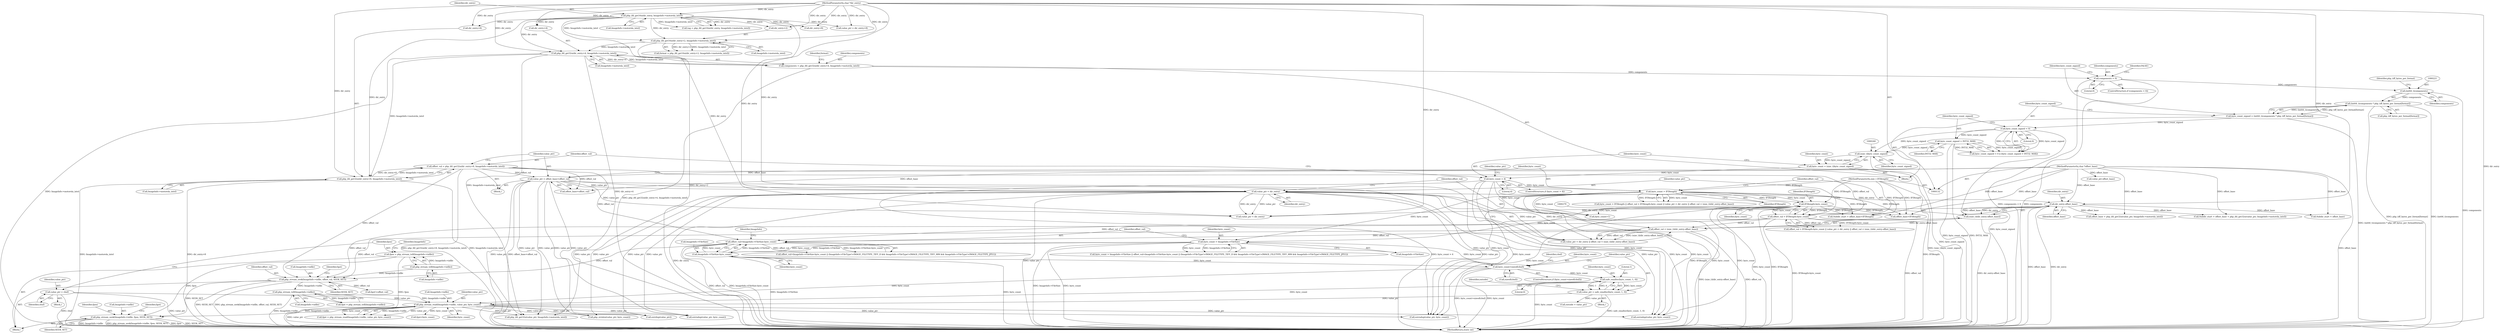 digraph "0_php_082aecfc3a753ad03be82cf14f03ac065723ec92_0@pointer" {
"1000387" [label="(Call,php_stream_seek(ImageInfo->infile, fpos, SEEK_SET))"];
"1000381" [label="(Call,php_stream_read(ImageInfo->infile, value_ptr, byte_count))"];
"1000366" [label="(Call,php_stream_tell(ImageInfo->infile))"];
"1000358" [label="(Call,php_stream_seek(ImageInfo->infile, offset_val, SEEK_SET))"];
"1000354" [label="(Call,php_stream_tell(ImageInfo->infile))"];
"1000292" [label="(Call,offset_val>ImageInfo->FileSize-byte_count)"];
"1000267" [label="(Call,offset_val > IFDlength-byte_count)"];
"1000247" [label="(Call,offset_val = php_ifd_get32u(dir_entry+8, ImageInfo->motorola_intel))"];
"1000249" [label="(Call,php_ifd_get32u(dir_entry+8, ImageInfo->motorola_intel))"];
"1000134" [label="(MethodParameterIn,char *dir_entry)"];
"1000176" [label="(Call,php_ifd_get16u(dir_entry, ImageInfo->motorola_intel))"];
"1000192" [label="(Call,php_ifd_get32u(dir_entry+4, ImageInfo->motorola_intel))"];
"1000183" [label="(Call,php_ifd_get16u(dir_entry+2, ImageInfo->motorola_intel))"];
"1000269" [label="(Call,IFDlength-byte_count)"];
"1000263" [label="(Call,byte_count > IFDlength)"];
"1000243" [label="(Call,byte_count > 4)"];
"1000237" [label="(Call,byte_count = (size_t)byte_count_signed)"];
"1000239" [label="(Call,(size_t)byte_count_signed)"];
"1000228" [label="(Call,byte_count_signed < 0)"];
"1000217" [label="(Call,byte_count_signed = (int64_t)components * php_tiff_bytes_per_format[format])"];
"1000219" [label="(Call,(int64_t)components * php_tiff_bytes_per_format[format])"];
"1000220" [label="(Call,(int64_t)components)"];
"1000211" [label="(Call,components < 0)"];
"1000190" [label="(Call,components = php_ifd_get32u(dir_entry+4, ImageInfo->motorola_intel))"];
"1000231" [label="(Call,byte_count_signed > INT32_MAX)"];
"1000136" [label="(MethodParameterIn,size_t IFDlength)"];
"1000276" [label="(Call,offset_val < (size_t)(dir_entry-offset_base))"];
"1000278" [label="(Call,(size_t)(dir_entry-offset_base))"];
"1000280" [label="(Call,dir_entry-offset_base)"];
"1000273" [label="(Call,value_ptr < dir_entry)"];
"1000256" [label="(Call,value_ptr = offset_base+offset_val)"];
"1000135" [label="(MethodParameterIn,char *offset_base)"];
"1000294" [label="(Call,ImageInfo->FileSize-byte_count)"];
"1000286" [label="(Call,byte_count > ImageInfo->FileSize)"];
"1000349" [label="(Call,value_ptr = cbuf)"];
"1000332" [label="(Call,value_ptr = safe_emalloc(byte_count, 1, 0))"];
"1000334" [label="(Call,safe_emalloc(byte_count, 1, 0))"];
"1000327" [label="(Call,byte_count>sizeof(cbuf))"];
"1000352" [label="(Call,fpos = php_stream_tell(ImageInfo->infile))"];
"1000345" [label="(Identifier,cbuf)"];
"1000276" [label="(Call,offset_val < (size_t)(dir_entry-offset_base))"];
"1000382" [label="(Call,ImageInfo->infile)"];
"1000779" [label="(Call,Subdir_start < offset_base)"];
"1000281" [label="(Identifier,dir_entry)"];
"1000178" [label="(Call,ImageInfo->motorola_intel)"];
"1000270" [label="(Identifier,IFDlength)"];
"1000268" [label="(Identifier,offset_val)"];
"1000196" [label="(Call,ImageInfo->motorola_intel)"];
"1000248" [label="(Identifier,offset_val)"];
"1000242" [label="(ControlStructure,if (byte_count > 4))"];
"1000271" [label="(Identifier,byte_count)"];
"1000219" [label="(Call,(int64_t)components * php_tiff_bytes_per_format[format])"];
"1000334" [label="(Call,safe_emalloc(byte_count, 1, 0))"];
"1000351" [label="(Identifier,cbuf)"];
"1000176" [label="(Call,php_ifd_get16u(dir_entry, ImageInfo->motorola_intel))"];
"1000263" [label="(Call,byte_count > IFDlength)"];
"1000388" [label="(Call,ImageInfo->infile)"];
"1000280" [label="(Call,dir_entry-offset_base)"];
"1000212" [label="(Identifier,components)"];
"1000253" [label="(Call,ImageInfo->motorola_intel)"];
"1000355" [label="(Call,ImageInfo->infile)"];
"1000181" [label="(Call,format = php_ifd_get16u(dir_entry+2, ImageInfo->motorola_intel))"];
"1000782" [label="(Call,Subdir_start > offset_base+IFDlength)"];
"1000262" [label="(Call,byte_count > IFDlength || offset_val > IFDlength-byte_count || value_ptr < dir_entry || offset_val < (size_t)(dir_entry-offset_base))"];
"1000256" [label="(Call,value_ptr = offset_base+offset_val)"];
"1000275" [label="(Identifier,dir_entry)"];
"1000285" [label="(Call,byte_count > ImageInfo->FileSize || offset_val>ImageInfo->FileSize-byte_count || (ImageInfo->FileType!=IMAGE_FILETYPE_TIFF_II && ImageInfo->FileType!=IMAGE_FILETYPE_TIFF_MM && ImageInfo->FileType!=IMAGE_FILETYPE_JPEG))"];
"1000406" [label="(Call,dir_entry+8)"];
"1000224" [label="(Identifier,php_tiff_bytes_per_format)"];
"1000246" [label="(Block,)"];
"1000387" [label="(Call,php_stream_seek(ImageInfo->infile, fpos, SEEK_SET))"];
"1000243" [label="(Call,byte_count > 4)"];
"1000367" [label="(Call,ImageInfo->infile)"];
"1000331" [label="(Block,)"];
"1000247" [label="(Call,offset_val = php_ifd_get32u(dir_entry+8, ImageInfo->motorola_intel))"];
"1000362" [label="(Identifier,offset_val)"];
"1000222" [label="(Identifier,components)"];
"1000193" [label="(Call,dir_entry+4)"];
"1000342" [label="(Block,)"];
"1000216" [label="(Identifier,FALSE)"];
"1000360" [label="(Identifier,ImageInfo)"];
"1000574" [label="(Call,estrndup(value_ptr, byte_count))"];
"1000522" [label="(Call,php_strnlen(value_ptr, byte_count))"];
"1000516" [label="(Call,byte_count>1)"];
"1000239" [label="(Call,(size_t)byte_count_signed)"];
"1000326" [label="(ControlStructure,if (byte_count>sizeof(cbuf)))"];
"1000177" [label="(Identifier,dir_entry)"];
"1000359" [label="(Call,ImageInfo->infile)"];
"1000718" [label="(Call,estrndup(value_ptr, byte_count))"];
"1000220" [label="(Call,(int64_t)components)"];
"1000286" [label="(Call,byte_count > ImageInfo->FileSize)"];
"1000269" [label="(Call,IFDlength-byte_count)"];
"1000273" [label="(Call,value_ptr < dir_entry)"];
"1000227" [label="(Call,byte_count_signed < 0 || (byte_count_signed > INT32_MAX))"];
"1000538" [label="(Call,estrdup(value_ptr))"];
"1000267" [label="(Call,offset_val > IFDlength-byte_count)"];
"1000338" [label="(Call,outside = value_ptr)"];
"1000392" [label="(Identifier,SEEK_SET)"];
"1000250" [label="(Call,dir_entry+8)"];
"1000350" [label="(Identifier,value_ptr)"];
"1000328" [label="(Identifier,byte_count)"];
"1000191" [label="(Identifier,components)"];
"1000327" [label="(Call,byte_count>sizeof(cbuf))"];
"1000295" [label="(Call,ImageInfo->FileSize)"];
"1000192" [label="(Call,php_ifd_get32u(dir_entry+4, ImageInfo->motorola_intel))"];
"1000332" [label="(Call,value_ptr = safe_emalloc(byte_count, 1, 0))"];
"1000278" [label="(Call,(size_t)(dir_entry-offset_base))"];
"1000333" [label="(Identifier,value_ptr)"];
"1000770" [label="(Call,offset_base + php_ifd_get32u(value_ptr, ImageInfo->motorola_intel))"];
"1000318" [label="(Call,value_ptr < dir_entry)"];
"1000228" [label="(Call,byte_count_signed < 0)"];
"1000230" [label="(Literal,0)"];
"1000277" [label="(Identifier,offset_val)"];
"1000187" [label="(Call,ImageInfo->motorola_intel)"];
"1000411" [label="(Call,value_ptr-offset_base)"];
"1000233" [label="(Identifier,INT32_MAX)"];
"1000294" [label="(Call,ImageInfo->FileSize-byte_count)"];
"1000282" [label="(Identifier,offset_base)"];
"1000363" [label="(Identifier,SEEK_SET)"];
"1000292" [label="(Call,offset_val>ImageInfo->FileSize-byte_count)"];
"1000232" [label="(Identifier,byte_count_signed)"];
"1000335" [label="(Identifier,byte_count)"];
"1000274" [label="(Identifier,value_ptr)"];
"1000358" [label="(Call,php_stream_seek(ImageInfo->infile, offset_val, SEEK_SET))"];
"1000218" [label="(Identifier,byte_count_signed)"];
"1000784" [label="(Call,offset_base+IFDlength)"];
"1000365" [label="(Identifier,fgot)"];
"1000245" [label="(Literal,4)"];
"1000266" [label="(Call,offset_val > IFDlength-byte_count || value_ptr < dir_entry || offset_val < (size_t)(dir_entry-offset_base))"];
"1000371" [label="(Call,fgot!=offset_val)"];
"1000238" [label="(Identifier,byte_count)"];
"1000135" [label="(MethodParameterIn,char *offset_base)"];
"1000797" [label="(MethodReturn,static int)"];
"1000353" [label="(Identifier,fpos)"];
"1000136" [label="(MethodParameterIn,size_t IFDlength)"];
"1000249" [label="(Call,php_ifd_get32u(dir_entry+8, ImageInfo->motorola_intel))"];
"1000184" [label="(Call,dir_entry+2)"];
"1000264" [label="(Identifier,byte_count)"];
"1000244" [label="(Identifier,byte_count)"];
"1000229" [label="(Identifier,byte_count_signed)"];
"1000405" [label="(Identifier,value_ptr)"];
"1000272" [label="(Call,value_ptr < dir_entry || offset_val < (size_t)(dir_entry-offset_base))"];
"1000339" [label="(Identifier,outside)"];
"1000293" [label="(Identifier,offset_val)"];
"1000190" [label="(Call,components = php_ifd_get32u(dir_entry+4, ImageInfo->motorola_intel))"];
"1000258" [label="(Call,offset_base+offset_val)"];
"1000283" [label="(Block,)"];
"1000379" [label="(Call,fgot = php_stream_read(ImageInfo->infile, value_ptr, byte_count))"];
"1000241" [label="(Identifier,byte_count_signed)"];
"1000223" [label="(Call,php_tiff_bytes_per_format[format])"];
"1000381" [label="(Call,php_stream_read(ImageInfo->infile, value_ptr, byte_count))"];
"1000349" [label="(Call,value_ptr = cbuf)"];
"1000354" [label="(Call,php_stream_tell(ImageInfo->infile))"];
"1000211" [label="(Call,components < 0)"];
"1000772" [label="(Call,php_ifd_get32u(value_ptr, ImageInfo->motorola_intel))"];
"1000394" [label="(Call,fgot<byte_count)"];
"1000288" [label="(Call,ImageInfo->FileSize)"];
"1000183" [label="(Call,php_ifd_get16u(dir_entry+2, ImageInfo->motorola_intel))"];
"1000329" [label="(Call,sizeof(cbuf))"];
"1000352" [label="(Call,fpos = php_stream_tell(ImageInfo->infile))"];
"1000231" [label="(Call,byte_count_signed > INT32_MAX)"];
"1000336" [label="(Literal,1)"];
"1000291" [label="(Call,offset_val>ImageInfo->FileSize-byte_count || (ImageInfo->FileType!=IMAGE_FILETYPE_TIFF_II && ImageInfo->FileType!=IMAGE_FILETYPE_TIFF_MM && ImageInfo->FileType!=IMAGE_FILETYPE_JPEG))"];
"1000298" [label="(Identifier,byte_count)"];
"1000265" [label="(Identifier,IFDlength)"];
"1000202" [label="(Identifier,format)"];
"1000395" [label="(Identifier,fgot)"];
"1000404" [label="(Call,value_ptr = dir_entry+8)"];
"1000386" [label="(Identifier,byte_count)"];
"1000391" [label="(Identifier,fpos)"];
"1000174" [label="(Call,tag = php_ifd_get16u(dir_entry, ImageInfo->motorola_intel))"];
"1000768" [label="(Call,Subdir_start = offset_base + php_ifd_get32u(value_ptr, ImageInfo->motorola_intel))"];
"1000337" [label="(Literal,0)"];
"1000210" [label="(ControlStructure,if (components < 0))"];
"1000237" [label="(Call,byte_count = (size_t)byte_count_signed)"];
"1000217" [label="(Call,byte_count_signed = (int64_t)components * php_tiff_bytes_per_format[format])"];
"1000213" [label="(Literal,0)"];
"1000709" [label="(Call,estrndup(value_ptr, byte_count))"];
"1000302" [label="(Identifier,ImageInfo)"];
"1000141" [label="(Block,)"];
"1000366" [label="(Call,php_stream_tell(ImageInfo->infile))"];
"1000257" [label="(Identifier,value_ptr)"];
"1000385" [label="(Identifier,value_ptr)"];
"1000287" [label="(Identifier,byte_count)"];
"1000364" [label="(Call,fgot = php_stream_tell(ImageInfo->infile))"];
"1000134" [label="(MethodParameterIn,char *dir_entry)"];
"1000387" -> "1000283"  [label="AST: "];
"1000387" -> "1000392"  [label="CFG: "];
"1000388" -> "1000387"  [label="AST: "];
"1000391" -> "1000387"  [label="AST: "];
"1000392" -> "1000387"  [label="AST: "];
"1000395" -> "1000387"  [label="CFG: "];
"1000387" -> "1000797"  [label="DDG: SEEK_SET"];
"1000387" -> "1000797"  [label="DDG: ImageInfo->infile"];
"1000387" -> "1000797"  [label="DDG: php_stream_seek(ImageInfo->infile, fpos, SEEK_SET)"];
"1000387" -> "1000797"  [label="DDG: fpos"];
"1000381" -> "1000387"  [label="DDG: ImageInfo->infile"];
"1000352" -> "1000387"  [label="DDG: fpos"];
"1000358" -> "1000387"  [label="DDG: SEEK_SET"];
"1000381" -> "1000379"  [label="AST: "];
"1000381" -> "1000386"  [label="CFG: "];
"1000382" -> "1000381"  [label="AST: "];
"1000385" -> "1000381"  [label="AST: "];
"1000386" -> "1000381"  [label="AST: "];
"1000379" -> "1000381"  [label="CFG: "];
"1000381" -> "1000797"  [label="DDG: value_ptr"];
"1000381" -> "1000379"  [label="DDG: ImageInfo->infile"];
"1000381" -> "1000379"  [label="DDG: value_ptr"];
"1000381" -> "1000379"  [label="DDG: byte_count"];
"1000366" -> "1000381"  [label="DDG: ImageInfo->infile"];
"1000349" -> "1000381"  [label="DDG: value_ptr"];
"1000332" -> "1000381"  [label="DDG: value_ptr"];
"1000327" -> "1000381"  [label="DDG: byte_count"];
"1000334" -> "1000381"  [label="DDG: byte_count"];
"1000381" -> "1000394"  [label="DDG: byte_count"];
"1000381" -> "1000522"  [label="DDG: value_ptr"];
"1000381" -> "1000538"  [label="DDG: value_ptr"];
"1000381" -> "1000574"  [label="DDG: value_ptr"];
"1000381" -> "1000709"  [label="DDG: value_ptr"];
"1000381" -> "1000718"  [label="DDG: value_ptr"];
"1000381" -> "1000772"  [label="DDG: value_ptr"];
"1000366" -> "1000364"  [label="AST: "];
"1000366" -> "1000367"  [label="CFG: "];
"1000367" -> "1000366"  [label="AST: "];
"1000364" -> "1000366"  [label="CFG: "];
"1000366" -> "1000797"  [label="DDG: ImageInfo->infile"];
"1000366" -> "1000364"  [label="DDG: ImageInfo->infile"];
"1000358" -> "1000366"  [label="DDG: ImageInfo->infile"];
"1000358" -> "1000283"  [label="AST: "];
"1000358" -> "1000363"  [label="CFG: "];
"1000359" -> "1000358"  [label="AST: "];
"1000362" -> "1000358"  [label="AST: "];
"1000363" -> "1000358"  [label="AST: "];
"1000365" -> "1000358"  [label="CFG: "];
"1000358" -> "1000797"  [label="DDG: php_stream_seek(ImageInfo->infile, offset_val, SEEK_SET)"];
"1000358" -> "1000797"  [label="DDG: SEEK_SET"];
"1000354" -> "1000358"  [label="DDG: ImageInfo->infile"];
"1000292" -> "1000358"  [label="DDG: offset_val"];
"1000267" -> "1000358"  [label="DDG: offset_val"];
"1000276" -> "1000358"  [label="DDG: offset_val"];
"1000247" -> "1000358"  [label="DDG: offset_val"];
"1000358" -> "1000371"  [label="DDG: offset_val"];
"1000354" -> "1000352"  [label="AST: "];
"1000354" -> "1000355"  [label="CFG: "];
"1000355" -> "1000354"  [label="AST: "];
"1000352" -> "1000354"  [label="CFG: "];
"1000354" -> "1000352"  [label="DDG: ImageInfo->infile"];
"1000292" -> "1000291"  [label="AST: "];
"1000292" -> "1000294"  [label="CFG: "];
"1000293" -> "1000292"  [label="AST: "];
"1000294" -> "1000292"  [label="AST: "];
"1000302" -> "1000292"  [label="CFG: "];
"1000291" -> "1000292"  [label="CFG: "];
"1000292" -> "1000797"  [label="DDG: ImageInfo->FileSize-byte_count"];
"1000292" -> "1000797"  [label="DDG: offset_val"];
"1000292" -> "1000291"  [label="DDG: offset_val"];
"1000292" -> "1000291"  [label="DDG: ImageInfo->FileSize-byte_count"];
"1000267" -> "1000292"  [label="DDG: offset_val"];
"1000276" -> "1000292"  [label="DDG: offset_val"];
"1000247" -> "1000292"  [label="DDG: offset_val"];
"1000294" -> "1000292"  [label="DDG: ImageInfo->FileSize"];
"1000294" -> "1000292"  [label="DDG: byte_count"];
"1000267" -> "1000266"  [label="AST: "];
"1000267" -> "1000269"  [label="CFG: "];
"1000268" -> "1000267"  [label="AST: "];
"1000269" -> "1000267"  [label="AST: "];
"1000274" -> "1000267"  [label="CFG: "];
"1000266" -> "1000267"  [label="CFG: "];
"1000267" -> "1000797"  [label="DDG: IFDlength-byte_count"];
"1000267" -> "1000797"  [label="DDG: offset_val"];
"1000267" -> "1000266"  [label="DDG: offset_val"];
"1000267" -> "1000266"  [label="DDG: IFDlength-byte_count"];
"1000247" -> "1000267"  [label="DDG: offset_val"];
"1000269" -> "1000267"  [label="DDG: IFDlength"];
"1000269" -> "1000267"  [label="DDG: byte_count"];
"1000267" -> "1000276"  [label="DDG: offset_val"];
"1000247" -> "1000246"  [label="AST: "];
"1000247" -> "1000249"  [label="CFG: "];
"1000248" -> "1000247"  [label="AST: "];
"1000249" -> "1000247"  [label="AST: "];
"1000257" -> "1000247"  [label="CFG: "];
"1000247" -> "1000797"  [label="DDG: php_ifd_get32u(dir_entry+8, ImageInfo->motorola_intel)"];
"1000249" -> "1000247"  [label="DDG: dir_entry+8"];
"1000249" -> "1000247"  [label="DDG: ImageInfo->motorola_intel"];
"1000247" -> "1000256"  [label="DDG: offset_val"];
"1000247" -> "1000258"  [label="DDG: offset_val"];
"1000249" -> "1000253"  [label="CFG: "];
"1000250" -> "1000249"  [label="AST: "];
"1000253" -> "1000249"  [label="AST: "];
"1000249" -> "1000797"  [label="DDG: ImageInfo->motorola_intel"];
"1000249" -> "1000797"  [label="DDG: dir_entry+8"];
"1000134" -> "1000249"  [label="DDG: dir_entry"];
"1000176" -> "1000249"  [label="DDG: dir_entry"];
"1000192" -> "1000249"  [label="DDG: ImageInfo->motorola_intel"];
"1000249" -> "1000772"  [label="DDG: ImageInfo->motorola_intel"];
"1000134" -> "1000132"  [label="AST: "];
"1000134" -> "1000797"  [label="DDG: dir_entry"];
"1000134" -> "1000176"  [label="DDG: dir_entry"];
"1000134" -> "1000183"  [label="DDG: dir_entry"];
"1000134" -> "1000184"  [label="DDG: dir_entry"];
"1000134" -> "1000192"  [label="DDG: dir_entry"];
"1000134" -> "1000193"  [label="DDG: dir_entry"];
"1000134" -> "1000250"  [label="DDG: dir_entry"];
"1000134" -> "1000273"  [label="DDG: dir_entry"];
"1000134" -> "1000280"  [label="DDG: dir_entry"];
"1000134" -> "1000318"  [label="DDG: dir_entry"];
"1000134" -> "1000404"  [label="DDG: dir_entry"];
"1000134" -> "1000406"  [label="DDG: dir_entry"];
"1000176" -> "1000174"  [label="AST: "];
"1000176" -> "1000178"  [label="CFG: "];
"1000177" -> "1000176"  [label="AST: "];
"1000178" -> "1000176"  [label="AST: "];
"1000174" -> "1000176"  [label="CFG: "];
"1000176" -> "1000174"  [label="DDG: dir_entry"];
"1000176" -> "1000174"  [label="DDG: ImageInfo->motorola_intel"];
"1000176" -> "1000183"  [label="DDG: dir_entry"];
"1000176" -> "1000183"  [label="DDG: ImageInfo->motorola_intel"];
"1000176" -> "1000184"  [label="DDG: dir_entry"];
"1000176" -> "1000192"  [label="DDG: dir_entry"];
"1000176" -> "1000193"  [label="DDG: dir_entry"];
"1000176" -> "1000250"  [label="DDG: dir_entry"];
"1000176" -> "1000273"  [label="DDG: dir_entry"];
"1000176" -> "1000318"  [label="DDG: dir_entry"];
"1000176" -> "1000404"  [label="DDG: dir_entry"];
"1000176" -> "1000406"  [label="DDG: dir_entry"];
"1000192" -> "1000190"  [label="AST: "];
"1000192" -> "1000196"  [label="CFG: "];
"1000193" -> "1000192"  [label="AST: "];
"1000196" -> "1000192"  [label="AST: "];
"1000190" -> "1000192"  [label="CFG: "];
"1000192" -> "1000797"  [label="DDG: dir_entry+4"];
"1000192" -> "1000797"  [label="DDG: ImageInfo->motorola_intel"];
"1000192" -> "1000190"  [label="DDG: dir_entry+4"];
"1000192" -> "1000190"  [label="DDG: ImageInfo->motorola_intel"];
"1000183" -> "1000192"  [label="DDG: ImageInfo->motorola_intel"];
"1000192" -> "1000772"  [label="DDG: ImageInfo->motorola_intel"];
"1000183" -> "1000181"  [label="AST: "];
"1000183" -> "1000187"  [label="CFG: "];
"1000184" -> "1000183"  [label="AST: "];
"1000187" -> "1000183"  [label="AST: "];
"1000181" -> "1000183"  [label="CFG: "];
"1000183" -> "1000797"  [label="DDG: dir_entry+2"];
"1000183" -> "1000181"  [label="DDG: dir_entry+2"];
"1000183" -> "1000181"  [label="DDG: ImageInfo->motorola_intel"];
"1000269" -> "1000271"  [label="CFG: "];
"1000270" -> "1000269"  [label="AST: "];
"1000271" -> "1000269"  [label="AST: "];
"1000269" -> "1000797"  [label="DDG: IFDlength"];
"1000269" -> "1000797"  [label="DDG: byte_count"];
"1000263" -> "1000269"  [label="DDG: IFDlength"];
"1000263" -> "1000269"  [label="DDG: byte_count"];
"1000136" -> "1000269"  [label="DDG: IFDlength"];
"1000269" -> "1000286"  [label="DDG: byte_count"];
"1000269" -> "1000516"  [label="DDG: byte_count"];
"1000269" -> "1000709"  [label="DDG: byte_count"];
"1000269" -> "1000718"  [label="DDG: byte_count"];
"1000269" -> "1000782"  [label="DDG: IFDlength"];
"1000269" -> "1000784"  [label="DDG: IFDlength"];
"1000263" -> "1000262"  [label="AST: "];
"1000263" -> "1000265"  [label="CFG: "];
"1000264" -> "1000263"  [label="AST: "];
"1000265" -> "1000263"  [label="AST: "];
"1000268" -> "1000263"  [label="CFG: "];
"1000262" -> "1000263"  [label="CFG: "];
"1000263" -> "1000797"  [label="DDG: IFDlength"];
"1000263" -> "1000797"  [label="DDG: byte_count"];
"1000263" -> "1000262"  [label="DDG: byte_count"];
"1000263" -> "1000262"  [label="DDG: IFDlength"];
"1000243" -> "1000263"  [label="DDG: byte_count"];
"1000136" -> "1000263"  [label="DDG: IFDlength"];
"1000263" -> "1000286"  [label="DDG: byte_count"];
"1000263" -> "1000516"  [label="DDG: byte_count"];
"1000263" -> "1000709"  [label="DDG: byte_count"];
"1000263" -> "1000718"  [label="DDG: byte_count"];
"1000263" -> "1000782"  [label="DDG: IFDlength"];
"1000263" -> "1000784"  [label="DDG: IFDlength"];
"1000243" -> "1000242"  [label="AST: "];
"1000243" -> "1000245"  [label="CFG: "];
"1000244" -> "1000243"  [label="AST: "];
"1000245" -> "1000243"  [label="AST: "];
"1000248" -> "1000243"  [label="CFG: "];
"1000405" -> "1000243"  [label="CFG: "];
"1000243" -> "1000797"  [label="DDG: byte_count"];
"1000243" -> "1000797"  [label="DDG: byte_count > 4"];
"1000237" -> "1000243"  [label="DDG: byte_count"];
"1000243" -> "1000516"  [label="DDG: byte_count"];
"1000243" -> "1000709"  [label="DDG: byte_count"];
"1000243" -> "1000718"  [label="DDG: byte_count"];
"1000237" -> "1000141"  [label="AST: "];
"1000237" -> "1000239"  [label="CFG: "];
"1000238" -> "1000237"  [label="AST: "];
"1000239" -> "1000237"  [label="AST: "];
"1000244" -> "1000237"  [label="CFG: "];
"1000237" -> "1000797"  [label="DDG: (size_t)byte_count_signed"];
"1000239" -> "1000237"  [label="DDG: byte_count_signed"];
"1000239" -> "1000241"  [label="CFG: "];
"1000240" -> "1000239"  [label="AST: "];
"1000241" -> "1000239"  [label="AST: "];
"1000239" -> "1000797"  [label="DDG: byte_count_signed"];
"1000228" -> "1000239"  [label="DDG: byte_count_signed"];
"1000231" -> "1000239"  [label="DDG: byte_count_signed"];
"1000228" -> "1000227"  [label="AST: "];
"1000228" -> "1000230"  [label="CFG: "];
"1000229" -> "1000228"  [label="AST: "];
"1000230" -> "1000228"  [label="AST: "];
"1000232" -> "1000228"  [label="CFG: "];
"1000227" -> "1000228"  [label="CFG: "];
"1000228" -> "1000797"  [label="DDG: byte_count_signed"];
"1000228" -> "1000227"  [label="DDG: byte_count_signed"];
"1000228" -> "1000227"  [label="DDG: 0"];
"1000217" -> "1000228"  [label="DDG: byte_count_signed"];
"1000228" -> "1000231"  [label="DDG: byte_count_signed"];
"1000217" -> "1000141"  [label="AST: "];
"1000217" -> "1000219"  [label="CFG: "];
"1000218" -> "1000217"  [label="AST: "];
"1000219" -> "1000217"  [label="AST: "];
"1000229" -> "1000217"  [label="CFG: "];
"1000217" -> "1000797"  [label="DDG: (int64_t)components * php_tiff_bytes_per_format[format]"];
"1000219" -> "1000217"  [label="DDG: (int64_t)components"];
"1000219" -> "1000217"  [label="DDG: php_tiff_bytes_per_format[format]"];
"1000219" -> "1000223"  [label="CFG: "];
"1000220" -> "1000219"  [label="AST: "];
"1000223" -> "1000219"  [label="AST: "];
"1000219" -> "1000797"  [label="DDG: php_tiff_bytes_per_format[format]"];
"1000219" -> "1000797"  [label="DDG: (int64_t)components"];
"1000220" -> "1000219"  [label="DDG: components"];
"1000220" -> "1000222"  [label="CFG: "];
"1000221" -> "1000220"  [label="AST: "];
"1000222" -> "1000220"  [label="AST: "];
"1000224" -> "1000220"  [label="CFG: "];
"1000220" -> "1000797"  [label="DDG: components"];
"1000211" -> "1000220"  [label="DDG: components"];
"1000211" -> "1000210"  [label="AST: "];
"1000211" -> "1000213"  [label="CFG: "];
"1000212" -> "1000211"  [label="AST: "];
"1000213" -> "1000211"  [label="AST: "];
"1000216" -> "1000211"  [label="CFG: "];
"1000218" -> "1000211"  [label="CFG: "];
"1000211" -> "1000797"  [label="DDG: components"];
"1000211" -> "1000797"  [label="DDG: components < 0"];
"1000190" -> "1000211"  [label="DDG: components"];
"1000190" -> "1000141"  [label="AST: "];
"1000191" -> "1000190"  [label="AST: "];
"1000202" -> "1000190"  [label="CFG: "];
"1000190" -> "1000797"  [label="DDG: php_ifd_get32u(dir_entry+4, ImageInfo->motorola_intel)"];
"1000231" -> "1000227"  [label="AST: "];
"1000231" -> "1000233"  [label="CFG: "];
"1000232" -> "1000231"  [label="AST: "];
"1000233" -> "1000231"  [label="AST: "];
"1000227" -> "1000231"  [label="CFG: "];
"1000231" -> "1000797"  [label="DDG: INT32_MAX"];
"1000231" -> "1000797"  [label="DDG: byte_count_signed"];
"1000231" -> "1000227"  [label="DDG: byte_count_signed"];
"1000231" -> "1000227"  [label="DDG: INT32_MAX"];
"1000136" -> "1000132"  [label="AST: "];
"1000136" -> "1000797"  [label="DDG: IFDlength"];
"1000136" -> "1000782"  [label="DDG: IFDlength"];
"1000136" -> "1000784"  [label="DDG: IFDlength"];
"1000276" -> "1000272"  [label="AST: "];
"1000276" -> "1000278"  [label="CFG: "];
"1000277" -> "1000276"  [label="AST: "];
"1000278" -> "1000276"  [label="AST: "];
"1000272" -> "1000276"  [label="CFG: "];
"1000276" -> "1000797"  [label="DDG: (size_t)(dir_entry-offset_base)"];
"1000276" -> "1000797"  [label="DDG: offset_val"];
"1000276" -> "1000272"  [label="DDG: offset_val"];
"1000276" -> "1000272"  [label="DDG: (size_t)(dir_entry-offset_base)"];
"1000278" -> "1000276"  [label="DDG: dir_entry-offset_base"];
"1000278" -> "1000280"  [label="CFG: "];
"1000279" -> "1000278"  [label="AST: "];
"1000280" -> "1000278"  [label="AST: "];
"1000278" -> "1000797"  [label="DDG: dir_entry-offset_base"];
"1000280" -> "1000278"  [label="DDG: dir_entry"];
"1000280" -> "1000278"  [label="DDG: offset_base"];
"1000280" -> "1000282"  [label="CFG: "];
"1000281" -> "1000280"  [label="AST: "];
"1000282" -> "1000280"  [label="AST: "];
"1000280" -> "1000797"  [label="DDG: offset_base"];
"1000280" -> "1000797"  [label="DDG: dir_entry"];
"1000273" -> "1000280"  [label="DDG: dir_entry"];
"1000135" -> "1000280"  [label="DDG: offset_base"];
"1000280" -> "1000318"  [label="DDG: dir_entry"];
"1000280" -> "1000768"  [label="DDG: offset_base"];
"1000280" -> "1000770"  [label="DDG: offset_base"];
"1000280" -> "1000779"  [label="DDG: offset_base"];
"1000273" -> "1000272"  [label="AST: "];
"1000273" -> "1000275"  [label="CFG: "];
"1000274" -> "1000273"  [label="AST: "];
"1000275" -> "1000273"  [label="AST: "];
"1000277" -> "1000273"  [label="CFG: "];
"1000272" -> "1000273"  [label="CFG: "];
"1000273" -> "1000797"  [label="DDG: dir_entry"];
"1000273" -> "1000797"  [label="DDG: value_ptr"];
"1000273" -> "1000272"  [label="DDG: value_ptr"];
"1000273" -> "1000272"  [label="DDG: dir_entry"];
"1000256" -> "1000273"  [label="DDG: value_ptr"];
"1000273" -> "1000318"  [label="DDG: value_ptr"];
"1000273" -> "1000318"  [label="DDG: dir_entry"];
"1000273" -> "1000522"  [label="DDG: value_ptr"];
"1000273" -> "1000538"  [label="DDG: value_ptr"];
"1000273" -> "1000574"  [label="DDG: value_ptr"];
"1000273" -> "1000709"  [label="DDG: value_ptr"];
"1000273" -> "1000718"  [label="DDG: value_ptr"];
"1000273" -> "1000772"  [label="DDG: value_ptr"];
"1000256" -> "1000246"  [label="AST: "];
"1000256" -> "1000258"  [label="CFG: "];
"1000257" -> "1000256"  [label="AST: "];
"1000258" -> "1000256"  [label="AST: "];
"1000264" -> "1000256"  [label="CFG: "];
"1000256" -> "1000797"  [label="DDG: offset_base+offset_val"];
"1000256" -> "1000797"  [label="DDG: value_ptr"];
"1000135" -> "1000256"  [label="DDG: offset_base"];
"1000256" -> "1000318"  [label="DDG: value_ptr"];
"1000256" -> "1000522"  [label="DDG: value_ptr"];
"1000256" -> "1000538"  [label="DDG: value_ptr"];
"1000256" -> "1000574"  [label="DDG: value_ptr"];
"1000256" -> "1000709"  [label="DDG: value_ptr"];
"1000256" -> "1000718"  [label="DDG: value_ptr"];
"1000256" -> "1000772"  [label="DDG: value_ptr"];
"1000135" -> "1000132"  [label="AST: "];
"1000135" -> "1000797"  [label="DDG: offset_base"];
"1000135" -> "1000258"  [label="DDG: offset_base"];
"1000135" -> "1000411"  [label="DDG: offset_base"];
"1000135" -> "1000768"  [label="DDG: offset_base"];
"1000135" -> "1000770"  [label="DDG: offset_base"];
"1000135" -> "1000779"  [label="DDG: offset_base"];
"1000135" -> "1000782"  [label="DDG: offset_base"];
"1000135" -> "1000784"  [label="DDG: offset_base"];
"1000294" -> "1000298"  [label="CFG: "];
"1000295" -> "1000294"  [label="AST: "];
"1000298" -> "1000294"  [label="AST: "];
"1000294" -> "1000797"  [label="DDG: byte_count"];
"1000294" -> "1000797"  [label="DDG: ImageInfo->FileSize"];
"1000286" -> "1000294"  [label="DDG: ImageInfo->FileSize"];
"1000286" -> "1000294"  [label="DDG: byte_count"];
"1000294" -> "1000327"  [label="DDG: byte_count"];
"1000286" -> "1000285"  [label="AST: "];
"1000286" -> "1000288"  [label="CFG: "];
"1000287" -> "1000286"  [label="AST: "];
"1000288" -> "1000286"  [label="AST: "];
"1000293" -> "1000286"  [label="CFG: "];
"1000285" -> "1000286"  [label="CFG: "];
"1000286" -> "1000797"  [label="DDG: byte_count"];
"1000286" -> "1000797"  [label="DDG: ImageInfo->FileSize"];
"1000286" -> "1000285"  [label="DDG: byte_count"];
"1000286" -> "1000285"  [label="DDG: ImageInfo->FileSize"];
"1000286" -> "1000327"  [label="DDG: byte_count"];
"1000349" -> "1000342"  [label="AST: "];
"1000349" -> "1000351"  [label="CFG: "];
"1000350" -> "1000349"  [label="AST: "];
"1000351" -> "1000349"  [label="AST: "];
"1000353" -> "1000349"  [label="CFG: "];
"1000349" -> "1000797"  [label="DDG: cbuf"];
"1000349" -> "1000797"  [label="DDG: value_ptr"];
"1000332" -> "1000331"  [label="AST: "];
"1000332" -> "1000334"  [label="CFG: "];
"1000333" -> "1000332"  [label="AST: "];
"1000334" -> "1000332"  [label="AST: "];
"1000339" -> "1000332"  [label="CFG: "];
"1000332" -> "1000797"  [label="DDG: safe_emalloc(byte_count, 1, 0)"];
"1000334" -> "1000332"  [label="DDG: byte_count"];
"1000334" -> "1000332"  [label="DDG: 1"];
"1000334" -> "1000332"  [label="DDG: 0"];
"1000332" -> "1000338"  [label="DDG: value_ptr"];
"1000334" -> "1000337"  [label="CFG: "];
"1000335" -> "1000334"  [label="AST: "];
"1000336" -> "1000334"  [label="AST: "];
"1000337" -> "1000334"  [label="AST: "];
"1000334" -> "1000797"  [label="DDG: byte_count"];
"1000327" -> "1000334"  [label="DDG: byte_count"];
"1000327" -> "1000326"  [label="AST: "];
"1000327" -> "1000329"  [label="CFG: "];
"1000328" -> "1000327"  [label="AST: "];
"1000329" -> "1000327"  [label="AST: "];
"1000333" -> "1000327"  [label="CFG: "];
"1000345" -> "1000327"  [label="CFG: "];
"1000327" -> "1000797"  [label="DDG: byte_count"];
"1000327" -> "1000797"  [label="DDG: byte_count>sizeof(cbuf)"];
"1000352" -> "1000283"  [label="AST: "];
"1000353" -> "1000352"  [label="AST: "];
"1000360" -> "1000352"  [label="CFG: "];
"1000352" -> "1000797"  [label="DDG: fpos"];
}
